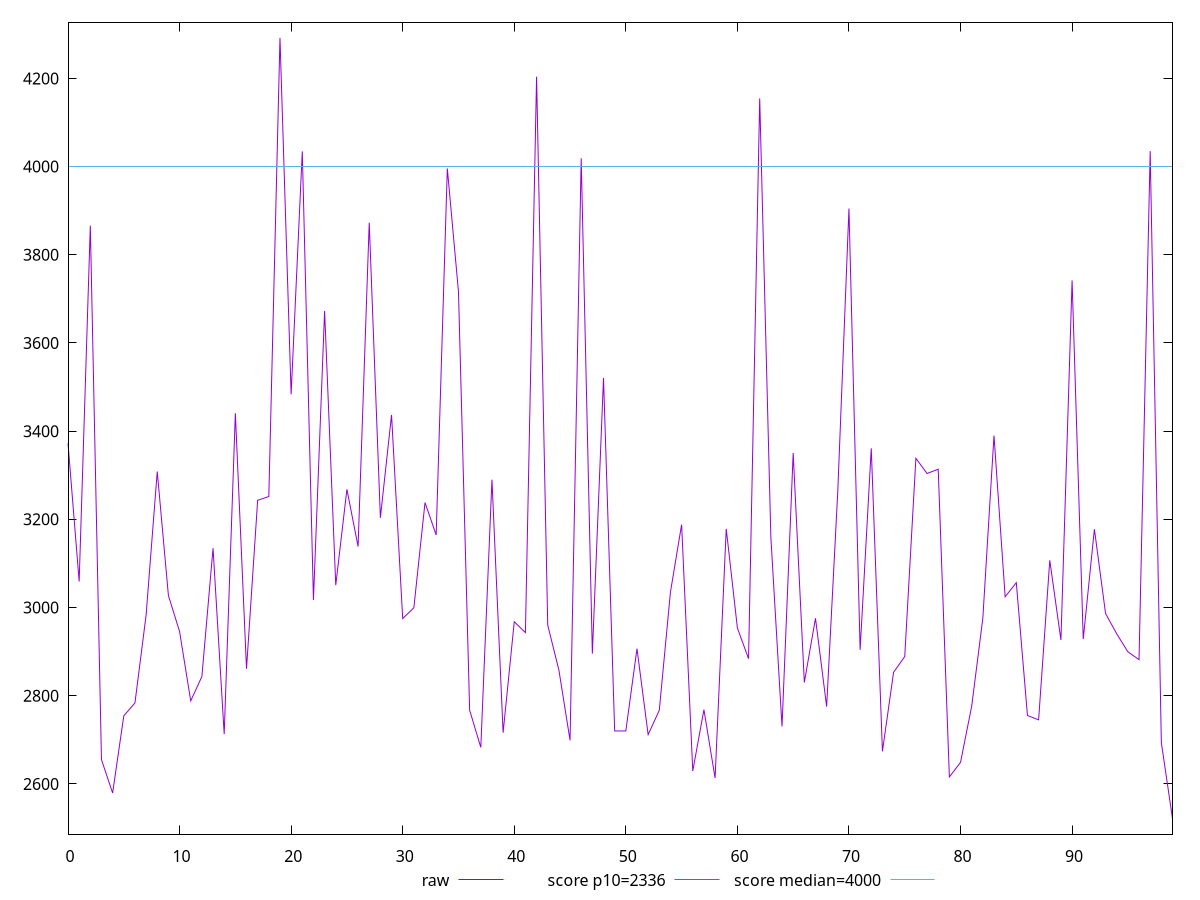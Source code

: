 reset

$raw <<EOF
0 3372.687
1 3059.0950000000003
2 3866.1665000000003
3 2655.1035
4 2579.4235000000003
5 2754.4059999999995
6 2783.6425
7 2982.6834999999996
8 3308.5460000000003
9 3027.2295000000004
10 2945.696
11 2788.4
12 2843.5389999999998
13 3134.5675
14 2713.0280000000002
15 3440.723500000001
16 2861.2169999999996
17 3243.2789999999995
18 3251.870000000001
19 4291.841
20 3483.602999999999
21 4034.5829999999996
22 3017.255
23 3672.5840000000003
24 3050.7350000000006
25 3268.099
26 3138.3109999999997
27 3872.8459999999995
28 3203.651499999999
29 3436.8339999999994
30 2975.093
31 2999.500000000001
32 3238.0035000000003
33 3164.673
34 3995.8429999999994
35 3715.8850000000007
36 2767.3680000000004
37 2682.8535
38 3290.0485000000003
39 2716.229
40 2967.773000000001
41 2943.1865000000003
42 4203.947
43 2960.0055
44 2858.3305000000005
45 2698.922
46 4018.809
47 2895.5739999999996
48 3520.7925000000005
49 2720.0969999999998
50 2720.1835
51 2906.6910000000003
52 2711.829
53 2767.1275
54 3035.12
55 3188.063
56 2629.4240000000004
57 2768.3834999999995
58 2613.4354999999996
59 3178.5219999999995
60 2953.6324999999997
61 2884.041
62 4154.737
63 3158.92
64 2730.2285000000006
65 3350.4464999999996
66 2830.2439999999997
67 2975.719
68 2775.3555
69 3264.6135
70 3904.793
71 2904.066
72 3361.062500000001
73 2673.987000000001
74 2853.2064999999993
75 2888.8865
76 3338.4705000000004
77 3304.0305
78 3313.6845000000003
79 2615.8235000000004
80 2648.938
81 2776.1955000000007
82 2975.8770000000004
83 3390.0570000000007
84 3024.4339999999993
85 3056.509
86 2755.1310000000003
87 2745.3460000000005
88 3107.103
89 2926.3759999999993
90 3741.8235
91 2928.4455
92 3177.7295000000004
93 2986.6050000000005
94 2940.362
95 2899.781
96 2881.7750000000005
97 4035.1994999999997
98 2693.5705000000007
99 2521.569
EOF

set key outside below
set xrange [0:99]
set yrange [2486.16356:4327.246440000001]
set trange [2486.16356:4327.246440000001]
set terminal svg size 640, 500 enhanced background rgb 'white'
set output "report_00015_2021-02-09T16-11-33.973Z/first-meaningful-paint/samples/pages/raw/values.svg"

plot $raw title "raw" with line, \
     2336 title "score p10=2336", \
     4000 title "score median=4000"

reset
